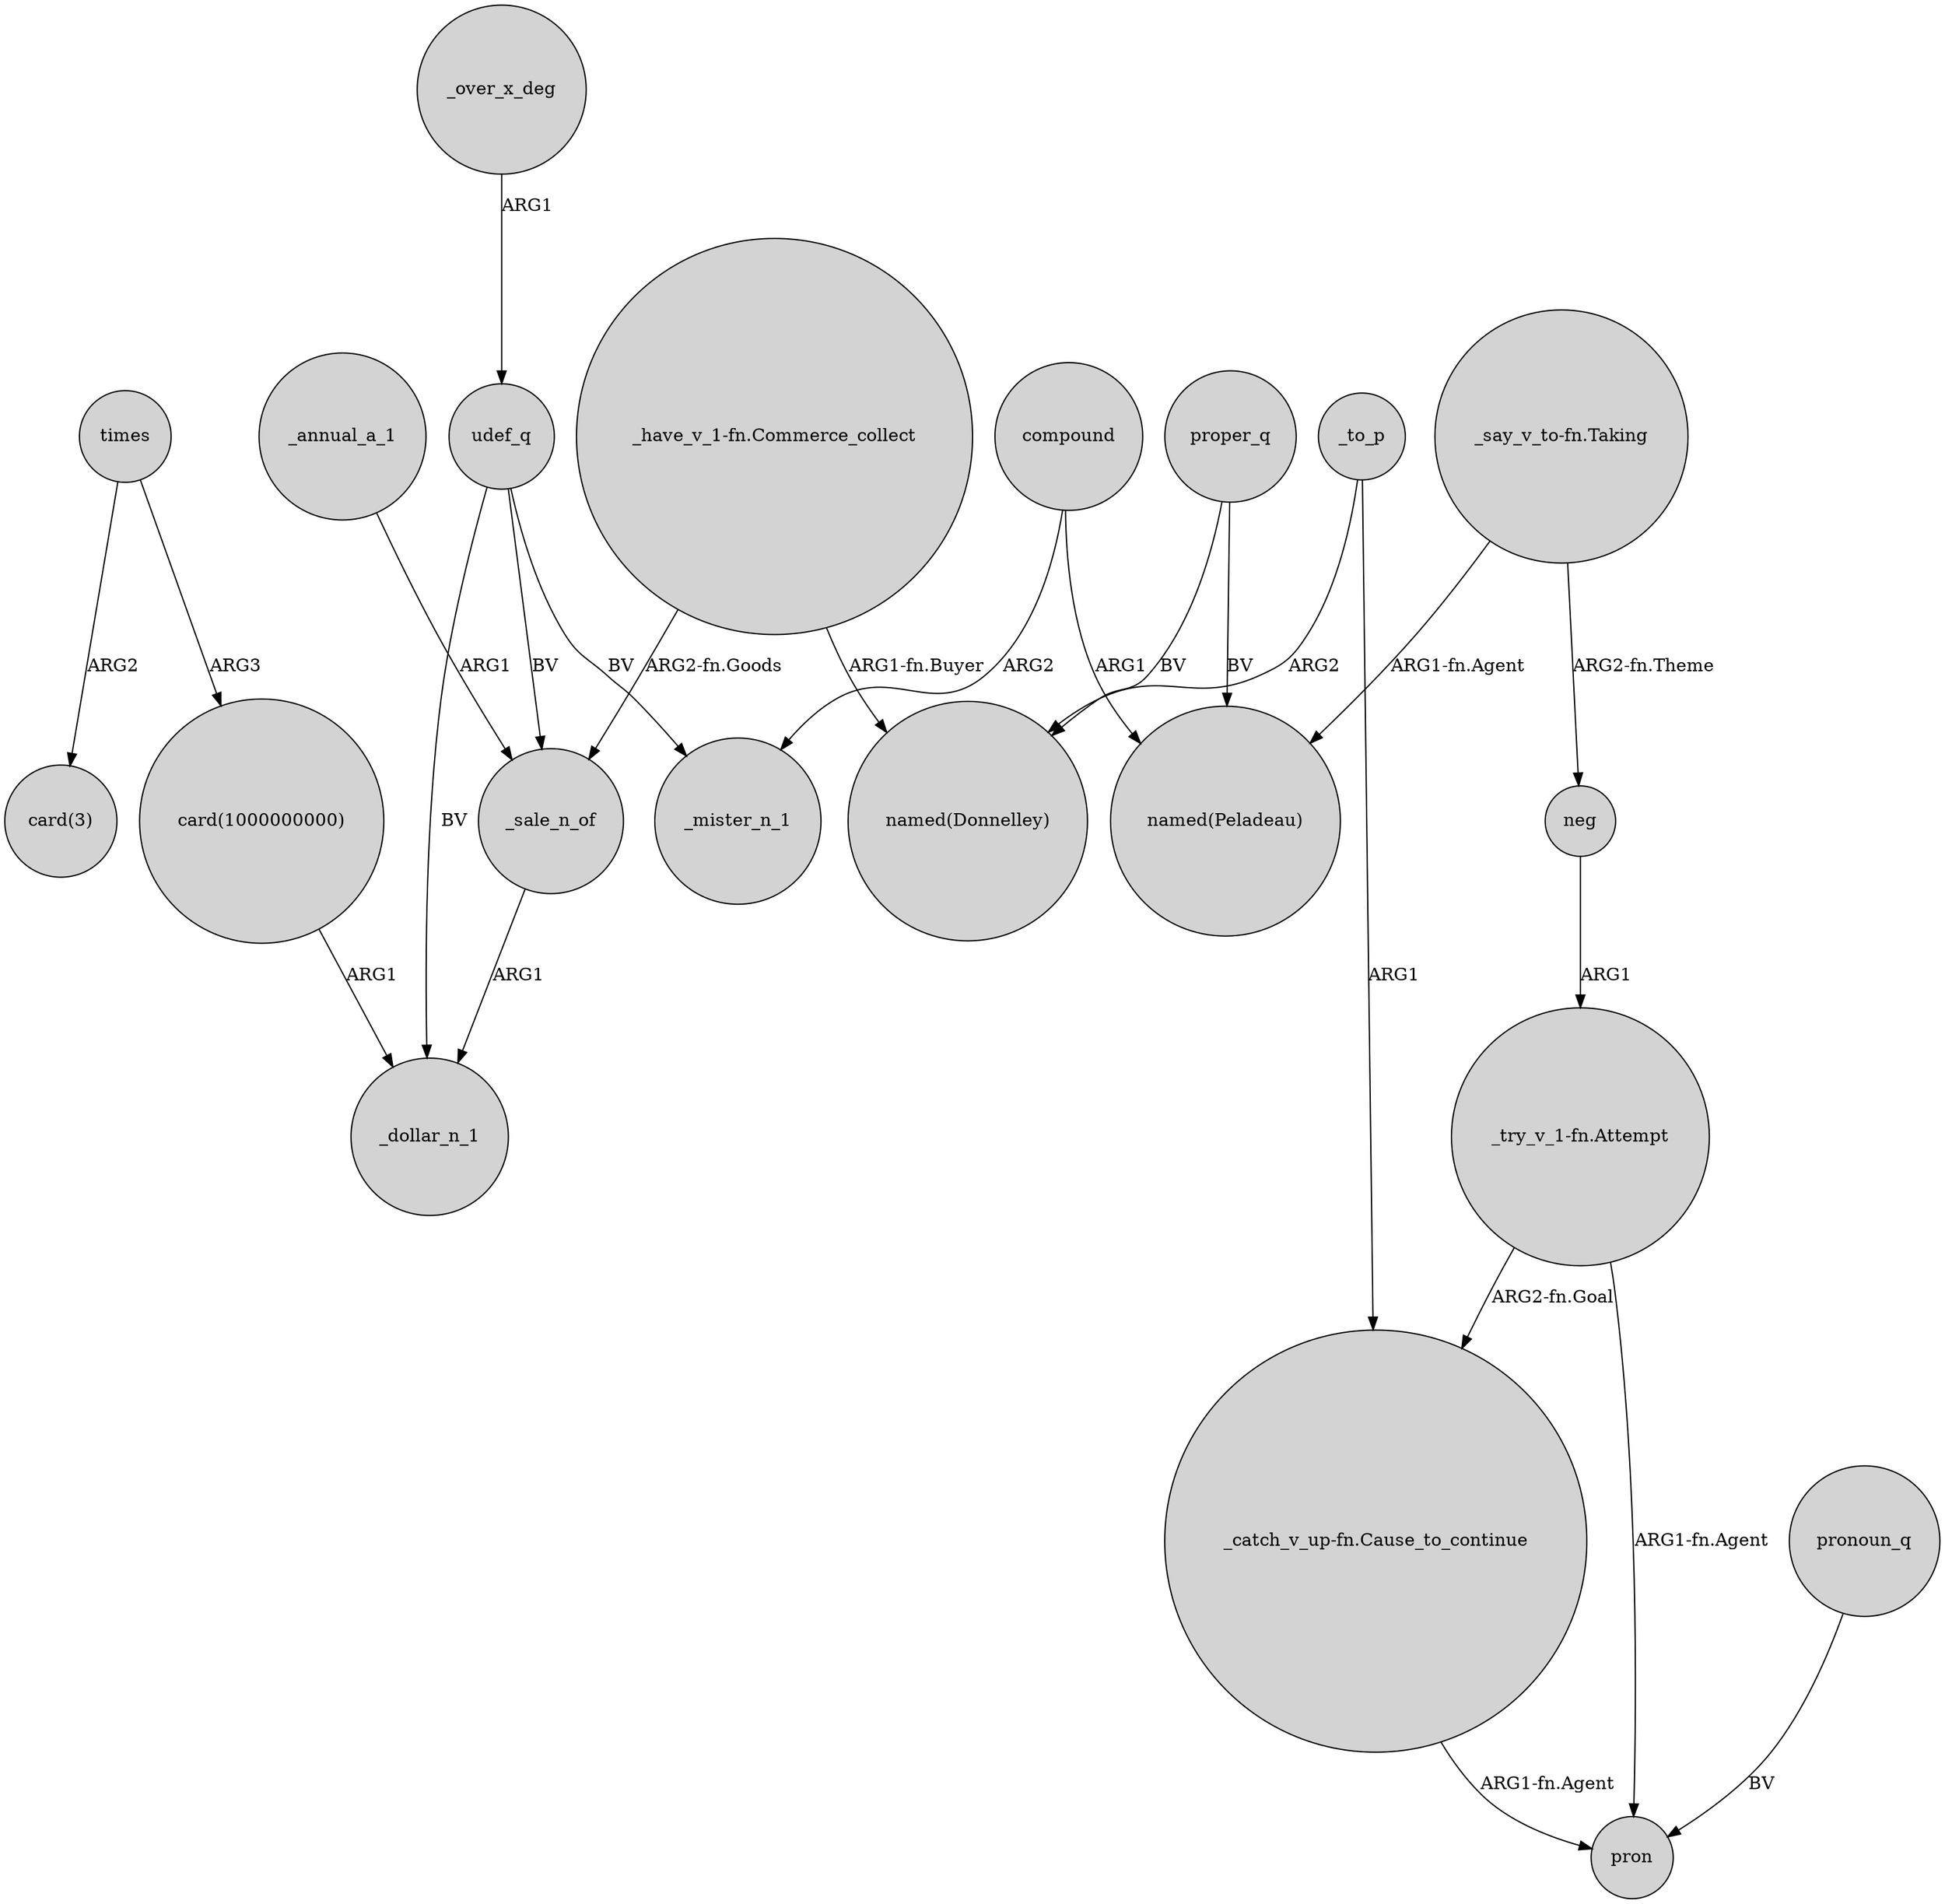 digraph {
	node [shape=circle style=filled]
	"_have_v_1-fn.Commerce_collect" -> _sale_n_of [label="ARG2-fn.Goods"]
	"card(1000000000)" -> _dollar_n_1 [label=ARG1]
	compound -> _mister_n_1 [label=ARG2]
	"_try_v_1-fn.Attempt" -> pron [label="ARG1-fn.Agent"]
	times -> "card(3)" [label=ARG2]
	proper_q -> "named(Donnelley)" [label=BV]
	udef_q -> _sale_n_of [label=BV]
	"_have_v_1-fn.Commerce_collect" -> "named(Donnelley)" [label="ARG1-fn.Buyer"]
	"_say_v_to-fn.Taking" -> neg [label="ARG2-fn.Theme"]
	udef_q -> _mister_n_1 [label=BV]
	times -> "card(1000000000)" [label=ARG3]
	_to_p -> "_catch_v_up-fn.Cause_to_continue" [label=ARG1]
	"_say_v_to-fn.Taking" -> "named(Peladeau)" [label="ARG1-fn.Agent"]
	_annual_a_1 -> _sale_n_of [label=ARG1]
	"_try_v_1-fn.Attempt" -> "_catch_v_up-fn.Cause_to_continue" [label="ARG2-fn.Goal"]
	neg -> "_try_v_1-fn.Attempt" [label=ARG1]
	"_catch_v_up-fn.Cause_to_continue" -> pron [label="ARG1-fn.Agent"]
	pronoun_q -> pron [label=BV]
	udef_q -> _dollar_n_1 [label=BV]
	compound -> "named(Peladeau)" [label=ARG1]
	proper_q -> "named(Peladeau)" [label=BV]
	_over_x_deg -> udef_q [label=ARG1]
	_sale_n_of -> _dollar_n_1 [label=ARG1]
	_to_p -> "named(Donnelley)" [label=ARG2]
}

